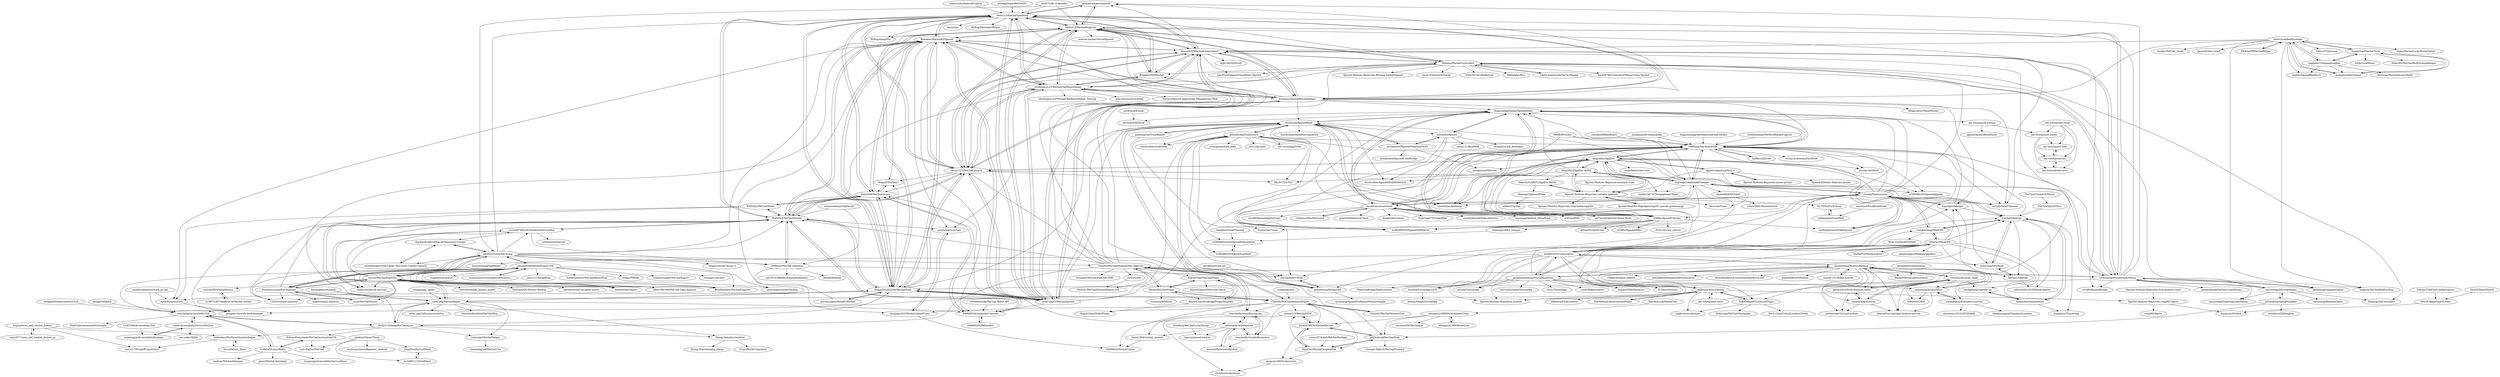 digraph G {
"android-hacker/exposed" -> "Gh0u1L5/WechatSpellbook" ["e"=1]
"android-hacker/exposed" -> "Gh0u1L5/WechatMagician" ["e"=1]
"gallonyin/weworkhook" -> "ToBeDefined/TLocationPlugin"
"gallonyin/weworkhook" -> "MartinKayJr/AutoCheckinPlugin"
"gallonyin/weworkhook" -> "mgfjx/weworkhelper"
"gallonyin/weworkhook" -> "Xposed-Modules-Repo/com.rong862.fqywx"
"gallonyin/weworkhook" -> "bigsinger/fakegps"
"gallonyin/weworkhook" -> "Xposed-Modules-Repo/fuck.location" ["e"=1]
"gallonyin/weworkhook" -> "sky-wei/xposed-rimet" ["e"=1]
"gallonyin/weworkhook" -> "Mikotwa/FuckLocation" ["e"=1]
"gallonyin/weworkhook" -> "gtsigner/wework-hook-example"
"Gh0u1L5/WechatSpellbook" -> "Gh0u1L5/WechatMagician"
"Gh0u1L5/WechatSpellbook" -> "Blankeer/WechatBotXposed"
"Gh0u1L5/WechatSpellbook" -> "firesunCN/WechatEnhancement"
"Gh0u1L5/WechatSpellbook" -> "duqian291902259/WechatHook"
"Gh0u1L5/WechatSpellbook" -> "dalu2048/WeChatGenius"
"Gh0u1L5/WechatSpellbook" -> "wuxiaosu/XposedWechatHelper"
"Gh0u1L5/WechatSpellbook" -> "Blankeer/MDWechat" ["e"=1]
"Gh0u1L5/WechatSpellbook" -> "coder-pig/CPWechatXposed"
"Gh0u1L5/WechatSpellbook" -> "skyun1314/WeChat-plug-in"
"Gh0u1L5/WechatSpellbook" -> "zhudongya123/WechatChatRoomHelper"
"Gh0u1L5/WechatSpellbook" -> "WrBug/dumpDex" ["e"=1]
"Gh0u1L5/WechatSpellbook" -> "android-hacker/exposed" ["e"=1]
"Gh0u1L5/WechatSpellbook" -> "tiann/epic" ["e"=1]
"Gh0u1L5/WechatSpellbook" -> "WANZIzZ/WeChatRecord"
"Gh0u1L5/WechatSpellbook" -> "WrBug/DeveloperHelper" ["e"=1]
"coder-pig/CPWechatXposed" -> "wuxiaosu/XposedWechatHelper"
"coder-pig/CPWechatXposed" -> "Blankeer/WechatBotXposed"
"coder-pig/CPWechatXposed" -> "duqian291902259/WechatHook"
"coder-pig/CPWechatXposed" -> "Gh0u1L5/WechatSpellbook"
"coder-pig/CPWechatXposed" -> "firesunCN/WechatEnhancement"
"coder-pig/CPWechatXposed" -> "Gh0u1L5/WechatMagician"
"coder-pig/CPWechatXposed" -> "WANZIzZ/WeChatRecord"
"coder-pig/CPWechatXposed" -> "dalu2048/WeChatGenius"
"coder-pig/CPWechatXposed" -> "shuihuadx/XposedHook"
"coder-pig/CPWechatXposed" -> "1998lixin/Hardwarecode"
"coder-pig/CPWechatXposed" -> "skyun1314/WeChat-plug-in"
"coder-pig/CPWechatXposed" -> "zhudongya123/WechatChatRoomHelper"
"coder-pig/CPWechatXposed" -> "KagurazakaHanabi/XposedHider"
"coder-pig/CPWechatXposed" -> "githubwing/DroidSword"
"coder-pig/CPWechatXposed" -> "546669204/wechatbot-xposed"
"huolizhuminh/NetWorkPacketCapture" -> "1998lixin/Hardwarecode" ["e"=1]
"LGH1996/AccessibilityTool" -> "weimingjue/AccessibilityExample" ["e"=1]
"aceimnorstuvwxz/openwebmonitor" -> "pengw0048/WechatExport-iOS" ["e"=1]
"senzhk/ADBKeyBoard" -> "1998lixin/Hardwarecode" ["e"=1]
"kingsollyu/AppEnv-Kotlin" -> "kingsollyu/AppEnv"
"kingsollyu/AppEnv-Kotlin" -> "Xposed-Modules-Repo/com.variable.apkhook"
"kingsollyu/AppEnv-Kotlin" -> "bigsinger/AndroidIdChanger"
"kingsollyu/AppEnv-Kotlin" -> "NekoGirlSAIKOU/AppEnv-Kotlin"
"kingsollyu/AppEnv-Kotlin" -> "tianfei15473/ChangephoneUPoint"
"kingsollyu/AppEnv-Kotlin" -> "fourbrother/XposedHookAllMethod" ["e"=1]
"kingsollyu/AppEnv-Kotlin" -> "1998lixin/Hardwarecode"
"kingsollyu/AppEnv-Kotlin" -> "KagurazakaHanabi/XposedHider"
"l123456789jy/WxDatabaseDecryptKey" -> "WANZIzZ/WeChatRecord"
"l123456789jy/WxDatabaseDecryptKey" -> "xalley/wechat-db-decrypt"
"l123456789jy/WxDatabaseDecryptKey" -> "czfshine/wechattool"
"l123456789jy/WxDatabaseDecryptKey" -> "1998lixin/WeChat-database"
"l123456789jy/WxDatabaseDecryptKey" -> "chg-hou/EnMicroMsg.db-Password-Cracker"
"M66B/XPrivacy" -> "devadvance/rootcloak" ["e"=1]
"M66B/XPrivacy" -> "1998lixin/Hardwarecode" ["e"=1]
"M66B/XPrivacy" -> "bigsinger/AndroidIdChanger" ["e"=1]
"googollee/eviltransform" -> "RockerHX/SimulateLocation" ["e"=1]
"devadvance/rootcloak" -> "KagurazakaHanabi/XposedHider"
"devadvance/rootcloak" -> "wDCat/ANRC" ["e"=1]
"devadvance/rootcloak" -> "1998lixin/Hardwarecode"
"devadvance/rootcloak" -> "w568w/XposedChecker"
"devadvance/rootcloak" -> "shuihuadx/XposedHook"
"devadvance/rootcloak" -> "rovo89/XposedAppSettings" ["e"=1]
"devadvance/rootcloak" -> "chiehmin/MinMinGuard" ["e"=1]
"devadvance/rootcloak" -> "pylerSM/NoDeviceCheck" ["e"=1]
"devadvance/rootcloak" -> "bigsinger/AndroidIdChanger"
"devadvance/rootcloak" -> "freakishfox/xAnSo" ["e"=1]
"devadvance/rootcloak" -> "SudoCode755/SudoHide"
"devadvance/rootcloak" -> "ele7enxxh/Android-Inline-Hook" ["e"=1]
"devadvance/rootcloak" -> "muellerberndt/frida-detection" ["e"=1]
"devadvance/rootcloak" -> "w296488320/XposedOkHttpCat" ["e"=1]
"devadvance/rootcloak" -> "zhuotong/Android_InlineHook" ["e"=1]
"sky-wei/xposed-rimet" -> "gallonyin/weworkhook" ["e"=1]
"sky-wei/xposed-rimet" -> "firesunCN/WechatEnhancement" ["e"=1]
"fooree/fooXposed" -> "bmax121/BudHook" ["e"=1]
"fooree/fooXposed" -> "w296488320/XposedOkHttpCat" ["e"=1]
"fooree/fooXposed" -> "KagurazakaHanabi/XposedHider"
"fooree/fooXposed" -> "fourbrother/XposedHookAllMethod" ["e"=1]
"fooree/fooXposed" -> "ylcangel/crack_dexhelper" ["e"=1]
"fooree/fooXposed" -> "monkeylord/XposedTemplateForAS"
"wuxiaosu/XposedWechatHelper" -> "firesunCN/WechatEnhancement"
"wuxiaosu/XposedWechatHelper" -> "coder-pig/CPWechatXposed"
"wuxiaosu/XposedWechatHelper" -> "Gh0u1L5/WechatMagician"
"wuxiaosu/XposedWechatHelper" -> "Gh0u1L5/WechatSpellbook"
"wuxiaosu/XposedWechatHelper" -> "skyun1314/WeChat-plug-in"
"wuxiaosu/XposedWechatHelper" -> "zhudongya123/WechatChatRoomHelper"
"wuxiaosu/XposedWechatHelper" -> "Blankeer/WechatBotXposed"
"wuxiaosu/XposedWechatHelper" -> "Blankeer/MDWechat" ["e"=1]
"wuxiaosu/XposedWechatHelper" -> "Mingyueyixi/MaskWechat" ["e"=1]
"wuxiaosu/XposedWechatHelper" -> "android-hacker/exposed" ["e"=1]
"wuxiaosu/XposedWechatHelper" -> "shuihuadx/XposedHook"
"wuxiaosu/XposedWechatHelper" -> "KagurazakaHanabi/XposedHider"
"wuxiaosu/XposedWechatHelper" -> "1998lixin/Hardwarecode"
"wuxiaosu/XposedWechatHelper" -> "asLody/SandVXposed" ["e"=1]
"wuxiaosu/XposedWechatHelper" -> "bigsinger/fakegps"
"firesunCN/WechatEnhancement" -> "wuxiaosu/XposedWechatHelper"
"firesunCN/WechatEnhancement" -> "Gh0u1L5/WechatMagician"
"firesunCN/WechatEnhancement" -> "Gh0u1L5/WechatSpellbook"
"firesunCN/WechatEnhancement" -> "skyun1314/WeChat-plug-in"
"firesunCN/WechatEnhancement" -> "Blankeer/WechatBotXposed"
"firesunCN/WechatEnhancement" -> "zhudongya123/WechatChatRoomHelper"
"firesunCN/WechatEnhancement" -> "coder-pig/CPWechatXposed"
"firesunCN/WechatEnhancement" -> "veryyoung/WechatLuckyMoney"
"firesunCN/WechatEnhancement" -> "Blankeer/MDWechat" ["e"=1]
"firesunCN/WechatEnhancement" -> "zpp0196/QQPurify" ["e"=1]
"firesunCN/WechatEnhancement" -> "fkzhang/WechatUnrecalled"
"firesunCN/WechatEnhancement" -> "duqian291902259/WechatHook"
"firesunCN/WechatEnhancement" -> "android-hacker/exposed" ["e"=1]
"firesunCN/WechatEnhancement" -> "zjns/PureNeteaseCloudMusic-Xposed" ["e"=1]
"firesunCN/WechatEnhancement" -> "asLody/SandVXposed" ["e"=1]
"DKJone/DKWechatHelper" -> "xbdcc/GrabRedEnvelope" ["e"=1]
"panhongwei/TraceReader" -> "zhouat/Inject-Hook" ["e"=1]
"panhongwei/TraceReader" -> "shuihuadx/XposedHook" ["e"=1]
"master131/iFakeLocation" -> "JonneyDong/JocationRelease" ["e"=1]
"Hilaver/MockGPS" -> "littleRich/VirtualLocation"
"Hilaver/MockGPS" -> "xiangtailiang/FakeGPS"
"Hilaver/MockGPS" -> "bxxfighting/together-go"
"Hilaver/MockGPS" -> "pengliangAndroid/VirtualLocation"
"Hilaver/MockGPS" -> "XieXiePro/MockLocation" ["e"=1]
"Hilaver/MockGPS" -> "liujiayu5566/MockGps" ["e"=1]
"Hilaver/MockGPS" -> "YiuChoi/FakeGps"
"Hilaver/MockGPS" -> "Aslanchen/SimulateGps"
"Hilaver/MockGPS" -> "Xposed-Modules-Repo/fuck.location" ["e"=1]
"Hilaver/MockGPS" -> "ZCShou/GoGoGo" ["e"=1]
"Hilaver/MockGPS" -> "mark-ypq/GPSHook"
"Hilaver/MockGPS" -> "bigsinger/fakegps"
"Hilaver/MockGPS" -> "jiangdongguo/KeepingAppAlive" ["e"=1]
"Gh0u1L5/WechatMagician" -> "Gh0u1L5/WechatSpellbook"
"Gh0u1L5/WechatMagician" -> "firesunCN/WechatEnhancement"
"Gh0u1L5/WechatMagician" -> "Blankeer/WechatBotXposed"
"Gh0u1L5/WechatMagician" -> "Blankeer/MDWechat" ["e"=1]
"Gh0u1L5/WechatMagician" -> "wuxiaosu/XposedWechatHelper"
"Gh0u1L5/WechatMagician" -> "fkzhang/WechatUnrecalled"
"Gh0u1L5/WechatMagician" -> "skyun1314/WeChat-plug-in"
"Gh0u1L5/WechatMagician" -> "veryyoung/WechatLuckyMoney"
"Gh0u1L5/WechatMagician" -> "android-hacker/exposed" ["e"=1]
"Gh0u1L5/WechatMagician" -> "WrBug/dumpDex" ["e"=1]
"Gh0u1L5/WechatMagician" -> "coder-pig/CPWechatXposed"
"Gh0u1L5/WechatMagician" -> "zhudongya123/WechatChatRoomHelper"
"Gh0u1L5/WechatMagician" -> "rovo89/XposedBridge" ["e"=1]
"Gh0u1L5/WechatMagician" -> "duqian291902259/WechatHook"
"Gh0u1L5/WechatMagician" -> "android-hacker/VirtualXposed" ["e"=1]
"pengliangAndroid/VirtualLocation" -> "littleRich/VirtualLocation"
"pengliangAndroid/VirtualLocation" -> "bzsome/VirtualApp-x326"
"pengliangAndroid/VirtualLocation" -> "Xposed-Modules-Repo/fuck.location" ["e"=1]
"pengliangAndroid/VirtualLocation" -> "JonneyDong/JocationRelease"
"pengliangAndroid/VirtualLocation" -> "Lerist/FakeLocation" ["e"=1]
"pengliangAndroid/VirtualLocation" -> "gallonyin/weworkhook"
"pengliangAndroid/VirtualLocation" -> "ZCShou/GoGoGo" ["e"=1]
"pengliangAndroid/VirtualLocation" -> "Hilaver/MockGPS"
"pengliangAndroid/VirtualLocation" -> "asLody/VirtualApp" ["e"=1]
"pengliangAndroid/VirtualLocation" -> "WaterlooBridge/FakeLocation"
"pengliangAndroid/VirtualLocation" -> "j2rong/FakeLocation"
"pengliangAndroid/VirtualLocation" -> "liujiayu5566/MockGps" ["e"=1]
"pengliangAndroid/VirtualLocation" -> "ServenScorpion/VirtualApp" ["e"=1]
"pengliangAndroid/VirtualLocation" -> "wyx176/mockgps" ["e"=1]
"pengliangAndroid/VirtualLocation" -> "quxiaozha/JocationPlus"
"JonneyDong/JocationRelease" -> "quxiaozha/JocationPlus"
"JonneyDong/JocationRelease" -> "vitechliu/zhuoyao_radar"
"JonneyDong/JocationRelease" -> "GDaily/location-cleaned" ["e"=1]
"JonneyDong/JocationRelease" -> "qqwhwmt5/Fuck-zhuoyao_radar"
"JonneyDong/JocationRelease" -> "JonGabilondoAngulo/idevicelocation" ["e"=1]
"JonneyDong/JocationRelease" -> "chanteP/ios-simulate-location-service"
"JonneyDong/JocationRelease" -> "pengliangAndroid/VirtualLocation"
"JonneyDong/JocationRelease" -> "hanfeihang/zhuoyao"
"JonneyDong/JocationRelease" -> "xiaopangzai/SimulatorLocation"
"JonneyDong/JocationRelease" -> "littleRich/VirtualLocation"
"JonneyDong/JocationRelease" -> "ToBeDefined/TLocationPlugin"
"JonneyDong/JocationRelease" -> "master131/iFakeLocation" ["e"=1]
"JonneyDong/JocationRelease" -> "RockerHX/SimulateLocation"
"JonneyDong/JocationRelease" -> "libimobiledevice-win32/imobiledevice-net" ["e"=1]
"JonneyDong/JocationRelease" -> "Jonah0x90/iOSRelease"
"skyun1314/WeChat-plug-in" -> "Blankeer/WechatBotXposed"
"skyun1314/WeChat-plug-in" -> "firesunCN/WechatEnhancement"
"skyun1314/WeChat-plug-in" -> "wuxiaosu/XposedWechatHelper"
"skyun1314/WeChat-plug-in" -> "Gh0u1L5/WechatMagician"
"skyun1314/WeChat-plug-in" -> "Gh0u1L5/WechatSpellbook"
"skyun1314/WeChat-plug-in" -> "duqian291902259/WechatHook"
"skyun1314/WeChat-plug-in" -> "zhudongya123/WechatChatRoomHelper"
"skyun1314/WeChat-plug-in" -> "dalu2048/WeChatGenius"
"skyun1314/WeChat-plug-in" -> "F8LEFT/FUPK3" ["e"=1]
"skyun1314/WeChat-plug-in" -> "WANZIzZ/WeChatRecord"
"skyun1314/WeChat-plug-in" -> "coder-pig/CPWechatXposed"
"skyun1314/WeChat-plug-in" -> "KingZD/WxDemo"
"skyun1314/WeChat-plug-in" -> "weechatfly/wtoolbatchmsgs"
"skyun1314/WeChat-plug-in" -> "veryyoung/WechatLuckyMoney"
"skyun1314/WeChat-plug-in" -> "kingsollyu/AppEnv"
"vitechliu/zhuoyao_radar" -> "qqwhwmt5/Fuck-zhuoyao_radar"
"vitechliu/zhuoyao_radar" -> "hanfeihang/zhuoyao"
"vitechliu/zhuoyao_radar" -> "chanteP/ios-simulate-location-service"
"vitechliu/zhuoyao_radar" -> "JonneyDong/JocationRelease"
"vitechliu/zhuoyao_radar" -> "hohhoo/VLMax"
"vitechliu/zhuoyao_radar" -> "andisturber/VirtualLocation"
"vitechliu/zhuoyao_radar" -> "bxxfighting/together-go"
"vitechliu/zhuoyao_radar" -> "quxiaozha/JocationPlus"
"taichi-framework/TaiChi-Magisk" -> "fkzhang/WechatUnrecalled" ["e"=1]
"sufadi/AccessibilityServiceMonitor" -> "weimingjue/AccessibilityExample"
"sufadi/AccessibilityServiceMonitor" -> "xuyisheng/AccessibilityUtil"
"sufadi/AccessibilityServiceMonitor" -> "ven-coder/Abllib" ["e"=1]
"546669204/wechatbot-xposed" -> "546669204/RebateBot" ["e"=1]
"546669204/wechatbot-xposed" -> "dalu2048/WeChatGenius"
"546669204/wechatbot-xposed" -> "duqian291902259/WechatHook"
"dalu2048/WeChatGenius" -> "Blankeer/WechatBotXposed"
"dalu2048/WeChatGenius" -> "duqian291902259/WechatHook"
"dalu2048/WeChatGenius" -> "KingZD/WxDemo"
"dalu2048/WeChatGenius" -> "546669204/wechatbot-xposed"
"dalu2048/WeChatGenius" -> "Gh0u1L5/WechatSpellbook"
"dalu2048/WeChatGenius" -> "WANZIzZ/WeChatRecord"
"dalu2048/WeChatGenius" -> "WANZIzZ/WeChatRobot"
"Blankeer/MDWechat" -> "Gh0u1L5/WechatMagician" ["e"=1]
"Blankeer/MDWechat" -> "Gh0u1L5/WechatSpellbook" ["e"=1]
"Blankeer/MDWechat" -> "zhudongya123/WechatChatRoomHelper" ["e"=1]
"Blankeer/MDWechat" -> "firesunCN/WechatEnhancement" ["e"=1]
"xingag/app_spider" -> "coder-pig/WechatHelper" ["e"=1]
"bzsome/VirtualApp-x326" -> "dodola/DeepInVirtualApp" ["e"=1]
"546669204/RebateBot" -> "546669204/wechatbot-xposed" ["e"=1]
"tsycnh/WeChatExporter" -> "BlueMatthew/WechatExporter" ["e"=1]
"tsycnh/WeChatExporter" -> "pengw0048/WechatExport-iOS"
"tsycnh/WeChatExporter" -> "humiaozuzu/wechat-explorer"
"tsycnh/WeChatExporter" -> "ppwwyyxx/wechat-dump"
"tsycnh/WeChatExporter" -> "greycodee/wechat-backup" ["e"=1]
"tsycnh/WeChatExporter" -> "allen1881996/WeChat-Data-Analysis" ["e"=1]
"tsycnh/WeChatExporter" -> "WANZIzZ/WeChatRecord"
"tsycnh/WeChatExporter" -> "12425/wechat-exporter"
"tsycnh/WeChatExporter" -> "luin/wechat-export"
"tsycnh/WeChatExporter" -> "contr4l/MicromsgHistory"
"tsycnh/WeChatExporter" -> "Yiyiyimu/QQ-History-Backup" ["e"=1]
"tsycnh/WeChatExporter" -> "l123456789jy/WxDatabaseDecryptKey"
"tsycnh/WeChatExporter" -> "xalley/wechat-db-decrypt"
"tsycnh/WeChatExporter" -> "nalzok/wechat-decipher-macos" ["e"=1]
"tsycnh/WeChatExporter" -> "forest0/wechat_history_export"
"xxxyanchenxxx/QqDecrpt" -> "WANZIzZ/WeChatRecord" ["e"=1]
"xxxyanchenxxx/QqDecrpt" -> "1998lixin/WeChat-database" ["e"=1]
"shuihuadx/XposedHook" -> "KagurazakaHanabi/XposedHider"
"shuihuadx/XposedHook" -> "githubwing/HotXposed"
"shuihuadx/XposedHook" -> "fourbrother/XposedHookAllMethod" ["e"=1]
"shuihuadx/XposedHook" -> "w296488320/XposedOkHttpCat" ["e"=1]
"shuihuadx/XposedHook" -> "w568w/XposedChecker"
"shuihuadx/XposedHook" -> "fooree/fooXposed"
"shuihuadx/XposedHook" -> "monkeylord/XposedTemplateForAS"
"shuihuadx/XposedHook" -> "githubwing/DroidSword"
"shuihuadx/XposedHook" -> "panhongwei/TraceReader" ["e"=1]
"shuihuadx/XposedHook" -> "smartdone/dexdump" ["e"=1]
"shuihuadx/XposedHook" -> "hluwa/ZenTracer" ["e"=1]
"shuihuadx/XposedHook" -> "fourbrother/HookPmsSignature" ["e"=1]
"shuihuadx/XposedHook" -> "fourbrother/icodetools" ["e"=1]
"chiehmin/MinMinGuard" -> "devadvance/rootcloak" ["e"=1]
"YummyLau/WechatTools" -> "xbdcc/GrabRedEnvelope"
"YummyLau/WechatTools" -> "gemgao/redenvelopes"
"YummyLau/WechatTools" -> "Miles365/WeChatRedEnvelopeHelper"
"YummyLau/WechatTools" -> "qqqkoko123/qianghongbao"
"YummyLau/WechatTools" -> "tyhjh/LuckMoney"
"lizhangqu/dlfcn_compat" -> "w296488320/ArtXposedNativeHook" ["e"=1]
"Zheng-Shaozhuo/wxAuto" -> "Zheng-Shaozhuo/php_frame" ["e"=1]
"Zheng-Shaozhuo/wxAuto" -> "CryptoWorldChain/mfw" ["e"=1]
"rarnu/wxdb" -> "Mr0x01/WeChatMomentExport-iOS"
"huijizyf/auto_add_wechat_friends" -> "carrys17/WxAddFriendDemo"
"huijizyf/auto_add_wechat_friends" -> "valord577/auto_add_wechat_friends_py"
"huijizyf/auto_add_wechat_friends" -> "behindeye/WxPhoneNumberHelper"
"xalley/wechat-db-decrypt" -> "l123456789jy/WxDatabaseDecryptKey"
"WANZIzZ/WeChatRecord" -> "WANZIzZ/WeChatRobot"
"WANZIzZ/WeChatRecord" -> "l123456789jy/WxDatabaseDecryptKey"
"WANZIzZ/WeChatRecord" -> "1998lixin/WeChat-database"
"WANZIzZ/WeChatRecord" -> "dalu2048/WeChatGenius"
"WANZIzZ/WeChatRecord" -> "Blankeer/WechatBotXposed"
"WANZIzZ/WeChatRecord" -> "duqian291902259/WechatHook"
"WANZIzZ/WeChatRecord" -> "Gh0u1L5/WechatSpellbook"
"WANZIzZ/WeChatRecord" -> "coder-pig/CPWechatXposed"
"WANZIzZ/WeChatRecord" -> "12425/wechat-exporter"
"WANZIzZ/WeChatRecord" -> "skyun1314/WeChat-plug-in"
"WANZIzZ/WeChatRecord" -> "syxxjujing/Assistant"
"WANZIzZ/WeChatRecord" -> "zhudongya123/WechatChatRoomHelper"
"WANZIzZ/WeChatRecord" -> "coder-pig/WechatHelper"
"Blankeer/WechatBotXposed" -> "Gh0u1L5/WechatSpellbook"
"Blankeer/WechatBotXposed" -> "dalu2048/WeChatGenius"
"Blankeer/WechatBotXposed" -> "skyun1314/WeChat-plug-in"
"Blankeer/WechatBotXposed" -> "duqian291902259/WechatHook"
"Blankeer/WechatBotXposed" -> "Gh0u1L5/WechatMagician"
"Blankeer/WechatBotXposed" -> "coder-pig/CPWechatXposed"
"Blankeer/WechatBotXposed" -> "WANZIzZ/WeChatRecord"
"Blankeer/WechatBotXposed" -> "wuxiaosu/XposedWechatHelper"
"Blankeer/WechatBotXposed" -> "firesunCN/WechatEnhancement"
"Blankeer/WechatBotXposed" -> "546669204/wechatbot-xposed"
"Blankeer/WechatBotXposed" -> "ApterKing/wework"
"Blankeer/WechatBotXposed" -> "zhudongya123/WechatChatRoomHelper"
"Blankeer/WechatBotXposed" -> "KingZD/WxDemo"
"Blankeer/WechatBotXposed" -> "weechatfly/wtoolbatchmsgs"
"Blankeer/WechatBotXposed" -> "syxxjujing/Assistant"
"Nicky213Zhang/WeChatAssist" -> "coder-pig/WechatHelper"
"Nicky213Zhang/WeChatAssist" -> "behindeye/WxPhoneNumberHelper"
"Nicky213Zhang/WeChatAssist" -> "Zheng-Shaozhuo/wxAuto"
"Nicky213Zhang/WeChatAssist" -> "loulousky/WechatHelper"
"Nicky213Zhang/WeChatAssist" -> "xuyisheng/AccessibilityUtil"
"Nicky213Zhang/WeChatAssist" -> "duqian291902259/WechatHook"
"Nicky213Zhang/WeChatAssist" -> "EdwardSituwende/WeChatAutomationUtil"
"githubwing/DroidSword" -> "githubwing/HotXposed"
"githubwing/DroidSword" -> "shuihuadx/XposedHook"
"githubwing/DroidSword" -> "4ch12dy/xadb" ["e"=1]
"githubwing/DroidSword" -> "F8LEFT/FUPK3" ["e"=1]
"githubwing/DroidSword" -> "fourbrother/icodetools" ["e"=1]
"githubwing/DroidSword" -> "smartdone/dexdump" ["e"=1]
"githubwing/DroidSword" -> "zjw-swun/AppOrder"
"githubwing/DroidSword" -> "w296488320/ArtXposedNativeHook"
"githubwing/DroidSword" -> "w296488320/XposedLuaHook"
"githubwing/DroidSword" -> "1998lixin/Hardwarecode"
"githubwing/DroidSword" -> "ylcangel/android_poke" ["e"=1]
"w568w/XposedChecker" -> "KagurazakaHanabi/XposedHider"
"w568w/XposedChecker" -> "w568w/XposedHider"
"w568w/XposedChecker" -> "sanfengAndroid/FakeXposed" ["e"=1]
"w568w/XposedChecker" -> "lizhangqu/dlfcn_compat" ["e"=1]
"w568w/XposedChecker" -> "w296488320/XposedOkHttpCat" ["e"=1]
"w568w/XposedChecker" -> "shuihuadx/XposedHook"
"w568w/XposedChecker" -> "Pr0214/trace_natives" ["e"=1]
"w568w/XposedChecker" -> "1998lixin/Hardwarecode"
"w568w/XposedChecker" -> "hluwa/ZenTracer" ["e"=1]
"w568w/XposedChecker" -> "qtfreet00/AntiFrida" ["e"=1]
"w568w/XposedChecker" -> "devadvance/rootcloak"
"contr4l/MicromsgHistory" -> "h1997l1997/Analysis-of-Wechat-history-"
"Harlaus/FakeGps" -> "mark-ypq/GPSHook"
"Harlaus/FakeGps" -> "adustdu2015/GPSHook-master"
"lianglixin/SandVXposed" -> "w296488320/ArtXposedNativeHook" ["e"=1]
"EdwardSituwende/WeChatAutomationUtil" -> "Lazy-Pig/testWeChat"
"EdwardSituwende/WeChatAutomationUtil" -> "itsMelo/WcAutoReply"
"wechatbotsdk/WeChat.Robot.API" -> "546669204/wechatbot-xposed" ["e"=1]
"duqian291902259/WechatHook" -> "dalu2048/WeChatGenius"
"duqian291902259/WechatHook" -> "Blankeer/WechatBotXposed"
"duqian291902259/WechatHook" -> "Gh0u1L5/WechatSpellbook"
"duqian291902259/WechatHook" -> "546669204/wechatbot-xposed"
"duqian291902259/WechatHook" -> "coder-pig/CPWechatXposed"
"duqian291902259/WechatHook" -> "skyun1314/WeChat-plug-in"
"duqian291902259/WechatHook" -> "weechatfly/wtoolxposed"
"duqian291902259/WechatHook" -> "WANZIzZ/WeChatRecord"
"duqian291902259/WechatHook" -> "KingZD/WxDemo"
"duqian291902259/WechatHook" -> "Gh0u1L5/WechatMagician"
"duqian291902259/WechatHook" -> "coder-pig/WechatHelper"
"duqian291902259/WechatHook" -> "shuihuadx/XposedHook"
"duqian291902259/WechatHook" -> "firesunCN/WechatEnhancement"
"duqian291902259/WechatHook" -> "guyueyingmu/HookPcWechat" ["e"=1]
"duqian291902259/WechatHook" -> "ApterKing/wework"
"nevermoe/EHook" -> "nevermoe/XEHook"
"coder-pig/WechatHelper" -> "Nicky213Zhang/WeChatAssist"
"coder-pig/WechatHelper" -> "loulousky/WechatHelper"
"coder-pig/WechatHelper" -> "duqian291902259/WechatHook"
"coder-pig/WechatHelper" -> "Clearlee/AutoSendWeChatMsg"
"coder-pig/WechatHelper" -> "Blankeer/WechatBotXposed"
"coder-pig/WechatHelper" -> "coder-pig/CpFastAccessibility" ["e"=1]
"coder-pig/WechatHelper" -> "WANZIzZ/WeChatRecord"
"coder-pig/WechatHelper" -> "546669204/wechatbot-xposed"
"coder-pig/WechatHelper" -> "Zheng-Shaozhuo/wxAuto"
"coder-pig/WechatHelper" -> "xuyisheng/AccessibilityUtil"
"guyueyingmu/HookPcWechat" -> "duqian291902259/WechatHook" ["e"=1]
"guyueyingmu/HookPcWechat" -> "Blankeer/WechatBotXposed" ["e"=1]
"loulousky/WechatHelper" -> "chenliangj2ee/WeChatUtis"
"KagurazakaHanabi/XposedHider" -> "w568w/XposedChecker"
"KagurazakaHanabi/XposedHider" -> "shuihuadx/XposedHook"
"KagurazakaHanabi/XposedHider" -> "1998lixin/Hardwarecode"
"KagurazakaHanabi/XposedHider" -> "devadvance/rootcloak"
"KagurazakaHanabi/XposedHider" -> "nevermoe/XEHook"
"KagurazakaHanabi/XposedHider" -> "fooree/fooXposed"
"KagurazakaHanabi/XposedHider" -> "w296488320/XposedOkHttpCat" ["e"=1]
"KagurazakaHanabi/XposedHider" -> "sanfengAndroid/FakeXposed" ["e"=1]
"KagurazakaHanabi/XposedHider" -> "sky-wei/xposed-aweme"
"sky-wei/xposed-aweme" -> "ppjuns/XposedByteDance"
"sky-wei/xposed-aweme" -> "sky-wei/xposed-weishi"
"sky-wei/xposed-load" -> "sky-wei/xposed-ktx"
"valord577/auto_add_wechat_friends_py" -> "huijizyf/auto_add_wechat_friends"
"w296488320/ArtXposedNativeHook" -> "w296488320/XposedLuaHook"
"quxiaozha/JocationPlus" -> "JonneyDong/JocationRelease"
"quxiaozha/JocationPlus" -> "hohhoo/VLMax"
"quxiaozha/JocationPlus" -> "xiaopangzai/SimulatorLocation"
"quxiaozha/JocationPlus" -> "chanteP/ios-simulate-location-service"
"behindeye/WxPhoneNumberHelper" -> "carrys17/WxAddFriendDemo"
"behindeye/WxPhoneNumberHelper" -> "Dovar66/mm_demo"
"syxxjujing/Assistant" -> "houjingyi233/WechatUploadVideo"
"hanfeihang/zhuoyao" -> "qqwhwmt5/Fuck-zhuoyao_radar"
"hanfeihang/zhuoyao" -> "chanteP/ios-simulate-location-service"
"hanfeihang/zhuoyao" -> "vitechliu/zhuoyao_radar"
"hanfeihang/zhuoyao" -> "andisturber/VirtualLocation"
"w296488320/XposedLuaHook" -> "w296488320/ArtXposedNativeHook"
"qqwhwmt5/Fuck-zhuoyao_radar" -> "hanfeihang/zhuoyao"
"qqwhwmt5/Fuck-zhuoyao_radar" -> "vitechliu/zhuoyao_radar"
"qqwhwmt5/Fuck-zhuoyao_radar" -> "andisturber/VirtualLocation"
"sky-wei/xposed-weishi" -> "sky-wei/xposed-ktx"
"sky-wei/xposed-weishi" -> "sky-wei/xposed-load"
"sky-wei/xposed-weishi" -> "sky-wei/android-news"
"h1997l1997/Analysis-of-Wechat-history-" -> "contr4l/MicromsgHistory"
"KingZD/WxDemo" -> "dalu2048/WeChatGenius"
"sky-wei/xposed-ktx" -> "sky-wei/xposed-load"
"sky-wei/xposed-ktx" -> "sky-wei/android-news"
"sky-wei/android-news" -> "sky-wei/xposed-ktx"
"sky-wei/xposed-rmad" -> "sky-wei/xposed-ktx"
"sky-wei/xposed-rmad" -> "sky-wei/android-news"
"sky-wei/xposed-rmad" -> "sky-wei/xposed-load"
"sky-wei/xposed-rmad" -> "sky-wei/xposed-weishi"
"halfkiss/ZjDroid" -> "1998lixin/Hardwarecode" ["e"=1]
"ppwwyyxx/wechat-dump" -> "chg-hou/EnMicroMsg.db-Password-Cracker"
"ppwwyyxx/wechat-dump" -> "pengw0048/WechatExport-iOS"
"ppwwyyxx/wechat-dump" -> "humiaozuzu/wechat-explorer"
"ppwwyyxx/wechat-dump" -> "tsycnh/WeChatExporter"
"ppwwyyxx/wechat-dump" -> "whiteblackitty/SQLCipher-Password-Cracker-OpenCL"
"ppwwyyxx/wechat-dump" -> "l123456789jy/WxDatabaseDecryptKey"
"ppwwyyxx/wechat-dump" -> "0xlane/wechat-dump-rs" ["e"=1]
"ppwwyyxx/wechat-dump" -> "xalley/wechat-db-decrypt"
"ppwwyyxx/wechat-dump" -> "BlueMatthew/WechatExporter" ["e"=1]
"ppwwyyxx/wechat-dump" -> "WANZIzZ/WeChatRecord"
"ppwwyyxx/wechat-dump" -> "1998lixin/WeChat-database"
"ppwwyyxx/wechat-dump" -> "greycodee/wechat-backup" ["e"=1]
"ppwwyyxx/wechat-dump" -> "Gh0u1L5/WechatSpellbook"
"ppwwyyxx/wechat-dump" -> "Gh0u1L5/WechatMagician"
"ppwwyyxx/wechat-dump" -> "Chion82/WeChatMomentStat-Android"
"xiaopangzai/SimulatorLocation" -> "zhangmengsai/SimulatorLocation"
"xiaopangzai/SimulatorLocation" -> "shuizhuyu1015/GPSModify"
"xiaopangzai/SimulatorLocation" -> "quxiaozha/JocationPlus"
"smallevilbeast/wxwork_pc_api" -> "gtsigner/wework-hook-example" ["e"=1]
"smallevilbeast/wxwork_pc_api" -> "ApterKing/wework" ["e"=1]
"gemgao/redenvelopes" -> "xbdcc/GrabRedEnvelope"
"gemgao/redenvelopes" -> "YummyLau/WechatTools"
"xiangzhai/qwx" -> "Chion82/WeChatMomentExport" ["e"=1]
"ApterKing/wework" -> "gtsigner/wework-hook-example"
"ToBeDefined/TLocationPlugin" -> "gallonyin/weworkhook"
"ToBeDefined/TLocationPlugin" -> "mgfjx/weworkhelper"
"ToBeDefined/TLocationPlugin" -> "hlskysong/WeChatCheckingIn"
"ToBeDefined/TLocationPlugin" -> "Devil-Chen/VirtualLocationTweak"
"whiteblackitty/SQLCipher-Password-Cracker-OpenCL" -> "chg-hou/EnMicroMsg.db-Password-Cracker"
"bxxfighting/together-go" -> "Aslanchen/SimulateGps"
"WANZIzZ/WeChatRobot" -> "WANZIzZ/WeChatRecord"
"WANZIzZ/WeChatRobot" -> "dalu2048/WeChatGenius"
"WANZIzZ/WeChatRobot" -> "gtsigner/wework-hook-example"
"WANZIzZ/WeChatRobot" -> "ApterKing/wework"
"weimingjue/AccessibilityExample" -> "sufadi/AccessibilityServiceMonitor"
"lendylongli/qianghongbao" -> "veryyoung/WechatLuckyMoney" ["e"=1]
"BlueMatthew/WechatExporter" -> "tsycnh/WeChatExporter" ["e"=1]
"shenm233/WechatMOD" -> "xfunforx/luckymoney"
"shenm233/WechatMOD" -> "bin456789/NoWechatRevoke"
"Xposed-Modules-Repo/com.variable.apkhook" -> "NekoGirlSAIKOU/AppEnv-Kotlin"
"Xposed-Modules-Repo/com.variable.apkhook" -> "kingsollyu/AppEnv-Kotlin"
"Xposed-Modules-Repo/com.variable.apkhook" -> "kingsollyu/AppEnv"
"Xposed-Modules-Repo/com.variable.apkhook" -> "Xposed-Modules-Repo/com.tsng.hidemyapplist" ["e"=1]
"Xposed-Modules-Repo/com.variable.apkhook" -> "Xposed-Modules-Repo/pansong291.xposed.quickenergy" ["e"=1]
"Xposed-Modules-Repo/com.variable.apkhook" -> "Houvven/Guise" ["e"=1]
"Xposed-Modules-Repo/com.variable.apkhook" -> "Dr-TSNG/Fuck-Dmzj"
"rovo89/android_art" -> "zhouat/Inject-Hook" ["e"=1]
"qqqkoko123/qianghongbao" -> "xbdcc/GrabRedEnvelope"
"qqqkoko123/qianghongbao" -> "YummyLau/WechatTools"
"qqqkoko123/qianghongbao" -> "dzghxs/XposedRedDevil"
"qqqkoko123/qianghongbao" -> "gemgao/redenvelopes"
"qqqkoko123/qianghongbao" -> "Amoryan/WeworkAccessibility"
"Xposed-Modules-Repo/pansong291.xposed.quickenergy" -> "Xposed-Modules-Repo/com.variable.apkhook" ["e"=1]
"cxun/WeChatHistory" -> "humiaozuzu/wechat-explorer"
"Dr-TSNG/Fuck-Dmzj" -> "cokkeijigen/FuckDMZJ"
"Thiasap/ClipboardFilter" -> "nlifew/ClipMgr"
"JAYAndroid/WeChatHook" -> "bin456789/NoWechatRevoke"
"JAYAndroid/WeChatHook" -> "Chengel-HaltuD/WeChatForward"
"JAYAndroid/WeChatHook" -> "NigelYao/WechatOriginalFile"
"luin/wechat-export" -> "tsycnh/WeChatExporter"
"Aslanchen/SimulateGps" -> "bxxfighting/together-go"
"Aslanchen/SimulateGps" -> "bingghost/Traversing"
"Aslanchen/SimulateGps" -> "YiuChoi/FakeGps"
"google/talkback" -> "xuyisheng/AccessibilityUtil" ["e"=1]
"cokkeijigen/FuckDMZJ" -> "Dr-TSNG/Fuck-Dmzj"
"zerorooot/FuckBilibiliVote" -> "cokkeijigen/FuckDMZJ"
"humiaozuzu/wechat-explorer" -> "cxun/WeChatHistory"
"humiaozuzu/wechat-explorer" -> "ppwwyyxx/wechat-dump"
"humiaozuzu/wechat-explorer" -> "tsycnh/WeChatExporter"
"humiaozuzu/wechat-explorer" -> "pengw0048/WechatExport-iOS"
"humiaozuzu/wechat-explorer" -> "12425/wechat-exporter"
"humiaozuzu/wechat-explorer" -> "xiaket/weixin-exporter"
"humiaozuzu/wechat-explorer" -> "WANZIzZ/WeChatRecord"
"humiaozuzu/wechat-explorer" -> "Chion82/WeChatMomentExport"
"Chion82/WeChatMomentExport" -> "Chion82/WeChatMomentStat-Android"
"Chion82/WeChatMomentExport" -> "Chion82/WeChatMomentStat"
"Chion82/WeChatMomentExport" -> "bin456789/NoWechatRevoke"
"Chion82/WeChatMomentExport" -> "JAYAndroid/WeChatHook"
"Chion82/WeChatMomentExport" -> "houjingyi233/WechatUploadVideo"
"Chion82/WeChatMomentExport" -> "shenm233/WechatMOD"
"Chion82/WeChatMomentExport" -> "Natoto/WeChatPlugin"
"Chion82/WeChatMomentExport" -> "weechatfly/wtoolbatchmsgs"
"Chion82/WeChatMomentExport" -> "NigelYao/WechatOriginalFile"
"Chion82/WeChatMomentExport" -> "weechatfly/wtoolsdkroomlive"
"Chion82/WeChatMomentExport" -> "35099644/WechatCipher"
"XiaoMi/LuckyMoneyTool" -> "zhengmin1989/WechatSportCheat" ["e"=1]
"sunxu3074/AutoRobRedPackage" -> "NigelYao/WechatOriginalFile" ["e"=1]
"zhengmin1989/WechatSportCheat" -> "sorcererXW/WeCheater"
"zhengmin1989/WechatSportCheat" -> "JAYAndroid/WeChatHook"
"zhengmin1989/WechatSportCheat" -> "bin456789/NoWechatRevoke"
"zhengmin1989/WechatSportCheat" -> "zhengmin1989/MyArticles" ["e"=1]
"Xposed-Modules-Repo/com.example.vcam" -> "Xposed-Modules-Repo/com.variable.apkhook" ["e"=1]
"Chion82/WeChatMomentStat" -> "Chion82/WeChatMomentExport"
"bin456789/NoWechatRevoke" -> "JAYAndroid/WeChatHook"
"bin456789/NoWechatRevoke" -> "NigelYao/WechatOriginalFile"
"bin456789/NoWechatRevoke" -> "shenm233/WechatMOD"
"bin456789/NoWechatRevoke" -> "qingyan1990/luckymoney"
"NekoGirlSAIKOU/AppEnv-Kotlin" -> "Xposed-Modules-Repo/com.variable.apkhook"
"NekoGirlSAIKOU/AppEnv-Kotlin" -> "Thiasap/ClipboardFilter"
"qingyan1990/luckymoney" -> "xfunforx/luckymoney"
"kn007/silk-v3-decoder" -> "ppwwyyxx/wechat-dump" ["e"=1]
"kn007/silk-v3-decoder" -> "Gh0u1L5/WechatSpellbook" ["e"=1]
"kn007/silk-v3-decoder" -> "Gh0u1L5/WechatMagician" ["e"=1]
"Xposed-Modules-Repo/com.rong862.fqywx" -> "rong862/fqywx"
"Xposed-Modules-Repo/com.rong862.fqywx" -> "hujiayucc/NoTask"
"Xposed-Modules-Repo/com.nnnen.plusne" -> "appenv/appenv.github.io" ["e"=1]
"Chion82/WeChatMomentStat-Android" -> "Chion82/WeChatMomentExport"
"Chion82/WeChatMomentStat-Android" -> "Natoto/WeChatPlugin"
"Chion82/WeChatMomentStat-Android" -> "rarnu/wxdb"
"Chion82/WeChatMomentStat-Android" -> "Gh0u1L5/WechatSpellbook"
"Chion82/WeChatMomentStat-Android" -> "Gh0u1L5/WechatMagician"
"Chion82/WeChatMomentStat-Android" -> "Mr0x01/WeChatMomentExport-iOS"
"Chion82/WeChatMomentStat-Android" -> "Chion82/WeChatMomentStat"
"Chion82/WeChatMomentStat-Android" -> "WANZIzZ/WeChatRecord"
"Chion82/WeChatMomentStat-Android" -> "firesunCN/WechatEnhancement"
"Chion82/WeChatMomentStat-Android" -> "veryyoung/WechatLuckyMoney"
"Chion82/WeChatMomentStat-Android" -> "AlayshChen/WeChatPlugin"
"Chion82/WeChatMomentStat-Android" -> "fkzhang/WechatUnrecalled"
"Chion82/WeChatMomentStat-Android" -> "AvengersWeChat/PadChat-SDK" ["e"=1]
"Chion82/WeChatMomentStat-Android" -> "Nicky213Zhang/WeChatAssist"
"Chion82/WeChatMomentStat-Android" -> "zhudongya123/WechatChatRoomHelper"
"fkzhang/WechatUnrecalled" -> "Gh0u1L5/WechatMagician"
"fkzhang/WechatUnrecalled" -> "veryyoung/WechatLuckyMoney"
"fkzhang/WechatUnrecalled" -> "bin456789/Unblock163MusicClient-Xposed" ["e"=1]
"fkzhang/WechatUnrecalled" -> "Xposed-Modules-Repo/com.fkzhang.wechatxposed" ["e"=1]
"fkzhang/WechatUnrecalled" -> "taichi-framework/TaiChi" ["e"=1]
"fkzhang/WechatUnrecalled" -> "zjns/PureNeteaseCloudMusic-Xposed" ["e"=1]
"fkzhang/WechatUnrecalled" -> "firesunCN/WechatEnhancement"
"fkzhang/WechatUnrecalled" -> "Blankeer/MDWechat" ["e"=1]
"fkzhang/WechatUnrecalled" -> "Gh0u1L5/WechatSpellbook"
"fkzhang/WechatUnrecalled" -> "ElderDrivers/EdXposed" ["e"=1]
"fkzhang/WechatUnrecalled" -> "fkzhang/QQUnrecalled"
"fkzhang/WechatUnrecalled" -> "skyun1314/WeChat-plug-in"
"fkzhang/WechatUnrecalled" -> "RikkaApps/Riru" ["e"=1]
"fkzhang/WechatUnrecalled" -> "taichi-framework/TaiChi-Magisk" ["e"=1]
"fkzhang/WechatUnrecalled" -> "zhudongya123/WechatChatRoomHelper"
"YiuChoi/SportEditor" -> "YiuChoi/FakeGps"
"appenv/appenv.github.io" -> "Xposed-Modules-Repo/com.nnnen.plusne" ["e"=1]
"appenv/appenv.github.io" -> "kingsollyu/AppEnv"
"appenv/appenv.github.io" -> "Houvven/Guise" ["e"=1]
"appenv/appenv.github.io" -> "Xposed-Modules-Repo/com.variable.apkhook"
"appenv/appenv.github.io" -> "Xposed-Modules-Repo/me.plusne" ["e"=1]
"j2rong/FakeLocation" -> "bigsinger/fakegps"
"j2rong/FakeLocation" -> "YiuChoi/FakeGps"
"j2rong/FakeLocation" -> "1998lixin/Hardwarecode"
"j2rong/FakeLocation" -> "KagurazakaHanabi/XposedHider"
"j2rong/FakeLocation" -> "xiangtailiang/FakeGPS"
"j2rong/FakeLocation" -> "bigsinger/AndroidIdChanger"
"j2rong/FakeLocation" -> "asLody/SandVXposed" ["e"=1]
"j2rong/FakeLocation" -> "WaterlooBridge/FakeLocation"
"j2rong/FakeLocation" -> "mark-ypq/GPSHook"
"j2rong/FakeLocation" -> "devadvance/rootcloak"
"j2rong/FakeLocation" -> "kingsollyu/AppEnv"
"j2rong/FakeLocation" -> "fkzhang/WechatUnrecalled"
"j2rong/FakeLocation" -> "w568w/XposedChecker"
"j2rong/FakeLocation" -> "Harlaus/FakeGps"
"j2rong/FakeLocation" -> "smartdone/dexdump" ["e"=1]
"JAYAndroid/QiangHongBao" -> "JAYAndroid/WeChatHook"
"JAYAndroid/QiangHongBao" -> "veryyoung/QQLuckyMoney"
"JAYAndroid/QiangHongBao" -> "tiandawu/QQHongbao"
"YiuChoi/Unlock163Music" -> "YiuChoi/SportEditor" ["e"=1]
"NihilityT/MiPushConfigurations" -> "ShortX-Repo/ShortX-Files" ["e"=1]
"zhouat/Inject-Hook" -> "githubwing/HotXposed"
"Xposed-Modules-Repo/com.fuck.android.rimet" -> "Xposed-Modules-Repo/com.rong862.fqywx" ["e"=1]
"NigelYao/WechatOriginalFile" -> "bin456789/NoWechatRevoke"
"NigelYao/WechatOriginalFile" -> "JAYAndroid/WeChatHook"
"NigelYao/WechatOriginalFile" -> "shenm233/WechatMOD"
"NigelYao/WechatOriginalFile" -> "qingyan1990/luckymoney"
"YiuChoi/FakeGps" -> "mark-ypq/GPSHook"
"YiuChoi/FakeGps" -> "Aslanchen/SimulateGps"
"YiuChoi/FakeGps" -> "Harlaus/FakeGps"
"YiuChoi/FakeGps" -> "bingghost/Traversing"
"YiuChoi/FakeGps" -> "xiangtailiang/FakeGPS"
"YiuChoi/FakeGps" -> "adustdu2015/GPSHook-master"
"YiuChoi/FakeGps" -> "j2rong/FakeLocation"
"YiuChoi/FakeGps" -> "1998lixin/Hardwarecode"
"pengw0048/WechatExport-iOS" -> "12425/wechat-exporter"
"pengw0048/WechatExport-iOS" -> "tsycnh/WeChatExporter"
"pengw0048/WechatExport-iOS" -> "ppwwyyxx/wechat-dump"
"pengw0048/WechatExport-iOS" -> "humiaozuzu/wechat-explorer"
"pengw0048/WechatExport-iOS" -> "cxun/WeChatHistory"
"pengw0048/WechatExport-iOS" -> "BlueMatthew/WechatExporter" ["e"=1]
"pengw0048/WechatExport-iOS" -> "jinyu121/SurgeRule" ["e"=1]
"pengw0048/WechatExport-iOS" -> "allen1881996/WeChat-Data-Analysis" ["e"=1]
"pengw0048/WechatExport-iOS" -> "aceimnorstuvwxz/openwebmonitor" ["e"=1]
"pengw0048/WechatExport-iOS" -> "luin/wechat-export"
"pengw0048/WechatExport-iOS" -> "liudaolunboluo/WxChatRecordTool" ["e"=1]
"pengw0048/WechatExport-iOS" -> "osfans/PRIME" ["e"=1]
"pengw0048/WechatExport-iOS" -> "toolazytoname/WeChatExport"
"pengw0048/WechatExport-iOS" -> "sciooga/v2ex-plus" ["e"=1]
"pengw0048/WechatExport-iOS" -> "csujedihy/proximac" ["e"=1]
"veryyoung/QQLuckyMoney" -> "veryyoung/WechatLuckyMoney"
"veryyoung/QQLuckyMoney" -> "veryyoung/DingDingLuckyMoney"
"veryyoung/QQLuckyMoney" -> "JAYAndroid/QiangHongBao"
"veryyoung/QQLuckyMoney" -> "fkzhang/QQUnrecalled"
"veryyoung/QQLuckyMoney" -> "fkzhang/WechatUnrecalled"
"veryyoung/QQLuckyMoney" -> "veryyoung/RandomGame"
"xiangtailiang/FakeGPS" -> "YiuChoi/FakeGps"
"xiangtailiang/FakeGPS" -> "j2rong/FakeLocation"
"xiangtailiang/FakeGPS" -> "Ryan-ZA/MockGPSPath"
"xiangtailiang/FakeGPS" -> "Hilaver/MockGPS"
"zhengmin1989/MyArticles" -> "zhengmin1989/WechatSportCheat" ["e"=1]
"liaolei0826/HLFaker" -> "eSkry/IMEI-ResetAndroid"
"veryyoung/WechatLuckyMoney" -> "veryyoung/QQLuckyMoney"
"veryyoung/WechatLuckyMoney" -> "geeeeeeeeek/WeChatLuckyMoney" ["e"=1]
"veryyoung/WechatLuckyMoney" -> "fkzhang/WechatUnrecalled"
"veryyoung/WechatLuckyMoney" -> "Gh0u1L5/WechatMagician"
"veryyoung/WechatLuckyMoney" -> "lendylongli/qianghongbao" ["e"=1]
"veryyoung/WechatLuckyMoney" -> "firesunCN/WechatEnhancement"
"veryyoung/WechatLuckyMoney" -> "buginux/WeChatRedEnvelop" ["e"=1]
"veryyoung/WechatLuckyMoney" -> "skyun1314/WeChat-plug-in"
"veryyoung/WechatLuckyMoney" -> "Gh0u1L5/WechatSpellbook"
"veryyoung/WechatLuckyMoney" -> "veryyoung/DingDingLuckyMoney"
"veryyoung/WechatLuckyMoney" -> "rovo89/XposedBridge" ["e"=1]
"veryyoung/WechatLuckyMoney" -> "android-hacker/exposed" ["e"=1]
"veryyoung/WechatLuckyMoney" -> "Chion82/WeChatMomentStat-Android"
"veryyoung/WechatLuckyMoney" -> "duqian291902259/WechatHook"
"veryyoung/WechatLuckyMoney" -> "1998lixin/Hardwarecode"
"DongWenHu/GodHand" -> "hu19891110/GodHand"
"minggo620/AndroidAutoClick" -> "xuyisheng/AccessibilityUtil" ["e"=1]
"itsMelo/WcAutoReply" -> "ghsxl/Wechat-Autoreply"
"itsMelo/WcAutoReply" -> "burgessjp/AccessibilityServiceDemo"
"itsMelo/WcAutoReply" -> "LeoExer/WXAutoManager"
"itsMelo/WcAutoReply" -> "EdwardSituwende/WeChatAutomationUtil"
"itsMelo/WcAutoReply" -> "xuyisheng/AccessibilityUtil"
"ShortX-Repo/ShortX-Files" -> "hujiayucc/NoTask"
"chg-hou/EnMicroMsg.db-Password-Cracker" -> "whiteblackitty/SQLCipher-Password-Cracker-OpenCL"
"chg-hou/EnMicroMsg.db-Password-Cracker" -> "ppwwyyxx/wechat-dump"
"ShortX-Repo/ShortX" -> "ShortX-Repo/ShortX-Files"
"yijiebuyi/SmartTouch" -> "DongWenHu/GodHand"
"yijiebuyi/SmartTouch" -> "xiaobinlzy/touchRepeater_Android"
"yijiebuyi/SmartTouch" -> "Lazy-Pig/testWeChat"
"yijiebuyi/SmartTouch" -> "hu19891110/GodHand"
"MartinKayJr/AutoCheckinPlugin" -> "gallonyin/weworkhook"
"hu19891110/GodHand" -> "DongWenHu/GodHand"
"xuyisheng/AccessibilityUtil" -> "sufadi/AccessibilityServiceMonitor"
"xuyisheng/AccessibilityUtil" -> "itsMelo/WcAutoReply"
"xuyisheng/AccessibilityUtil" -> "PopFisher/AccessibilitySample"
"xuyisheng/AccessibilityUtil" -> "Nicky213Zhang/WeChatAssist"
"zhongxia245/weiqunkong" -> "1998lixin/Hardwarecode" ["e"=1]
"Dovar66/mm_demo" -> "behindeye/WxPhoneNumberHelper"
"tianyl1984/wechat_xposed" -> "35099644/WechatCipher"
"imharryzhu/AndroidControl" -> "Gh0u1L5/WechatSpellbook" ["e"=1]
"Justson/DingDingHelper" -> "xuyisheng/AccessibilityUtil" ["e"=1]
"bigsinger/AndroidIdChanger" -> "1998lixin/Hardwarecode"
"bigsinger/AndroidIdChanger" -> "kingsollyu/AppEnv"
"bigsinger/AndroidIdChanger" -> "w296488320/XposedOkHttpCat" ["e"=1]
"bigsinger/AndroidIdChanger" -> "kingsollyu/AppEnv-Kotlin"
"bigsinger/AndroidIdChanger" -> "tianfei15473/ChangephoneUPoint"
"bigsinger/AndroidIdChanger" -> "KagurazakaHanabi/XposedHider"
"bigsinger/AndroidIdChanger" -> "devadvance/rootcloak"
"bigsinger/AndroidIdChanger" -> "asLody/SandVXposed" ["e"=1]
"bigsinger/AndroidIdChanger" -> "liaolei0826/HLFaker"
"bigsinger/AndroidIdChanger" -> "githubwing/DroidSword"
"bigsinger/AndroidIdChanger" -> "j2rong/FakeLocation"
"bigsinger/AndroidIdChanger" -> "zhouat/Inject-Hook"
"bigsinger/AndroidIdChanger" -> "w296488320/XposedAppium" ["e"=1]
"bigsinger/AndroidIdChanger" -> "shuihuadx/XposedHook"
"bigsinger/AndroidIdChanger" -> "sanfengAndroid/FakeXposed" ["e"=1]
"githubwing/HotXposed" -> "shuihuadx/XposedHook"
"githubwing/HotXposed" -> "zhouat/Inject-Hook"
"githubwing/HotXposed" -> "githubwing/DroidSword"
"githubwing/HotXposed" -> "asiontang/XposedNoRebootModuleSample"
"AlayshChen/WeChatPlugin" -> "AlayshChen/XcodeAppPluginTemplate"
"AlayshChen/WeChatPlugin" -> "AlayshChen/WeiboPlugin"
"AlayshChen/WeChatPlugin" -> "Natoto/WeChatPlugin"
"AlayshChen/WeChatPlugin" -> "AlayshChen/iOSDeviceControl"
"monkeylord/XposedTemplateForAS" -> "monkeylord/XposedFridaBridge" ["e"=1]
"monkeylord/XposedTemplateForAS" -> "fooree/fooXposed"
"monkeylord/XposedTemplateForAS" -> "monkeylord/XServer" ["e"=1]
"monkeylord/XposedTemplateForAS" -> "shuihuadx/XposedHook"
"Natoto/WeChatPlugin" -> "AlayshChen/WeChatPlugin"
"Natoto/WeChatPlugin" -> "Chion82/WeChatMomentStat-Android"
"Natoto/WeChatPlugin" -> "Chion82/WeChatMomentExport"
"Natoto/WeChatPlugin" -> "susnmos/WXHook" ["e"=1]
"Natoto/WeChatPlugin" -> "AlayshChen/XcodeAppPluginTemplate"
"bigsinger/fakegps" -> "j2rong/FakeLocation"
"bigsinger/fakegps" -> "KagurazakaHanabi/XposedHider"
"bigsinger/fakegps" -> "YiuChoi/FakeGps"
"mark-ypq/GPSHook" -> "Harlaus/FakeGps"
"mark-ypq/GPSHook" -> "YiuChoi/FakeGps"
"weechatfly/wtoolsdkroomlive" -> "weechatfly/wtoolbatchmsgs"
"weechatfly/wtoolsdkroomlive" -> "weechatfly/wtoolsdkrobot"
"weechatfly/wtoolsdkroomlive" -> "weechatfly/wtoolxposed"
"weechatfly/wtoolbatchmsgs" -> "weechatfly/wtoolsdkroomlive"
"weechatfly/wtoolbatchmsgs" -> "weechatfly/wtoolxposed"
"weechatfly/wtoolbatchmsgs" -> "tianyl1984/wechat_xposed"
"AlayshChen/XcodeAppPluginTemplate" -> "AlayshChen/WeChatPlugin"
"AlayshChen/XcodeAppPluginTemplate" -> "AlayshChen/WeiboPlugin"
"weechatfly/wtoolxposed" -> "weechatfly/wtoolsdkrobot"
"weechatfly/wtoolxposed" -> "weechatfly/wtoolsdkroomlive"
"weechatfly/wtoolsdkrobot" -> "weechatfly/wtoolxposed"
"houjingyi233/WechatUploadVideo" -> "35099644/WechatCipher"
"houjingyi233/WechatUploadVideo" -> "syxxjujing/Assistant"
"anhkgg/SuperWeChatPC" -> "Gh0u1L5/WechatSpellbook" ["e"=1]
"zhudongya123/WechatChatRoomHelper" -> "wuxiaosu/XposedWechatHelper"
"zhudongya123/WechatChatRoomHelper" -> "Blankeer/MDWechat" ["e"=1]
"zhudongya123/WechatChatRoomHelper" -> "Gh0u1L5/WechatSpellbook"
"zhudongya123/WechatChatRoomHelper" -> "skyun1314/WeChat-plug-in"
"zhudongya123/WechatChatRoomHelper" -> "firesunCN/WechatEnhancement"
"zhudongya123/WechatChatRoomHelper" -> "Gh0u1L5/WechatMagician"
"zhudongya123/WechatChatRoomHelper" -> "Blankeer/WechatBotXposed"
"zhudongya123/WechatChatRoomHelper" -> "coder-pig/CPWechatXposed"
"zhudongya123/WechatChatRoomHelper" -> "pwh-pwh/wxrecordread" ["e"=1]
"zhudongya123/WechatChatRoomHelper" -> "Tornaco/Xposed-Application-Management-Mod" ["e"=1]
"zhudongya123/WechatChatRoomHelper" -> "syxxjujing/Assistant"
"zhudongya123/WechatChatRoomHelper" -> "zhudongya123/WechatChatRoomHelper_Tutorial"
"littleRich/VirtualLocation" -> "pengliangAndroid/VirtualLocation"
"littleRich/VirtualLocation" -> "bzsome/VirtualApp-x326"
"littleRich/VirtualLocation" -> "Hilaver/MockGPS"
"littleRich/VirtualLocation" -> "YiuChoi/FakeGps"
"littleRich/VirtualLocation" -> "gallonyin/weworkhook"
"littleRich/VirtualLocation" -> "ToBeDefined/TLocationPlugin"
"littleRich/VirtualLocation" -> "JonneyDong/JocationRelease"
"littleRich/VirtualLocation" -> "1998lixin/Hardwarecode"
"littleRich/VirtualLocation" -> "mark-ypq/GPSHook"
"littleRich/VirtualLocation" -> "j2rong/FakeLocation"
"littleRich/VirtualLocation" -> "Xposed-Modules-Repo/fuck.location" ["e"=1]
"littleRich/VirtualLocation" -> "bigsinger/fakegps"
"littleRich/VirtualLocation" -> "asLody/VirtualApp" ["e"=1]
"littleRich/VirtualLocation" -> "xiangtailiang/FakeGPS"
"littleRich/VirtualLocation" -> "Justson/DingDingHelper" ["e"=1]
"xbdcc/GrabRedEnvelope" -> "gemgao/redenvelopes"
"xbdcc/GrabRedEnvelope" -> "YummyLau/WechatTools"
"xbdcc/GrabRedEnvelope" -> "DKJone/DKWechatHelper" ["e"=1]
"xbdcc/GrabRedEnvelope" -> "qqqkoko123/qianghongbao"
"xbdcc/GrabRedEnvelope" -> "dzghxs/XposedRedDevil"
"xbdcc/GrabRedEnvelope" -> "xbdcc/CCommand"
"xbdcc/GrabRedEnvelope" -> "lendylongli/qianghongbao" ["e"=1]
"xbdcc/GrabRedEnvelope" -> "LnJan/WechatLuckyMoneyGetter"
"xbdcc/GrabRedEnvelope" -> "buginux/WeChatRedEnvelop" ["e"=1]
"xbdcc/GrabRedEnvelope" -> "itenfay/WeChat_tweak" ["e"=1]
"xbdcc/GrabRedEnvelope" -> "JasonQS/Anti-recall" ["e"=1]
"xbdcc/GrabRedEnvelope" -> "firesunCN/WechatEnhancement"
"xbdcc/GrabRedEnvelope" -> "wuxiaosu/XposedWechatHelper"
"1998lixin/Hardwarecode" -> "bigsinger/AndroidIdChanger"
"1998lixin/Hardwarecode" -> "kingsollyu/AppEnv"
"1998lixin/Hardwarecode" -> "KagurazakaHanabi/XposedHider"
"1998lixin/Hardwarecode" -> "zhouat/Inject-Hook"
"1998lixin/Hardwarecode" -> "w296488320/XposedAppium" ["e"=1]
"1998lixin/Hardwarecode" -> "halfkiss/ZjDroid" ["e"=1]
"1998lixin/Hardwarecode" -> "w296488320/XposedOkHttpCat" ["e"=1]
"1998lixin/Hardwarecode" -> "sanfengAndroid/FakeXposed" ["e"=1]
"1998lixin/Hardwarecode" -> "w568w/XposedChecker"
"1998lixin/Hardwarecode" -> "devadvance/rootcloak"
"1998lixin/Hardwarecode" -> "smartdone/dexdump" ["e"=1]
"1998lixin/Hardwarecode" -> "ele7enxxh/Android-Inline-Hook" ["e"=1]
"1998lixin/Hardwarecode" -> "asLody/SandVXposed" ["e"=1]
"1998lixin/Hardwarecode" -> "turing-technician/FastHook" ["e"=1]
"1998lixin/Hardwarecode" -> "asLody/AndHook" ["e"=1]
"hexiangtao/wechat4j" -> "coder-pig/WechatHelper" ["e"=1]
"hexiangtao/wechat4j" -> "Nicky213Zhang/WeChatAssist" ["e"=1]
"kingsollyu/AppEnv" -> "1998lixin/Hardwarecode"
"kingsollyu/AppEnv" -> "kingsollyu/AppEnv-Kotlin"
"kingsollyu/AppEnv" -> "bigsinger/AndroidIdChanger"
"kingsollyu/AppEnv" -> "Xposed-Modules-Repo/com.variable.apkhook"
"kingsollyu/AppEnv" -> "appenv/appenv.github.io"
"kingsollyu/AppEnv" -> "w296488320/XposedOkHttpCat" ["e"=1]
"kingsollyu/AppEnv" -> "virjarRatel/ratel-core" ["e"=1]
"kingsollyu/AppEnv" -> "smartdone/dexdump" ["e"=1]
"kingsollyu/AppEnv" -> "w296488320/XposedAppium" ["e"=1]
"kingsollyu/AppEnv" -> "githubwing/HotXposed"
"kingsollyu/AppEnv" -> "F8LEFT/FUPK3" ["e"=1]
"kingsollyu/AppEnv" -> "skyun1314/WeChat-plug-in"
"kingsollyu/AppEnv" -> "monkeylord/XServer" ["e"=1]
"kingsollyu/AppEnv" -> "w568w/XposedChecker"
"kingsollyu/AppEnv" -> "asLody/AndHook" ["e"=1]
"happylishang/AntiFakerAndroidChecker" -> "1998lixin/Hardwarecode" ["e"=1]
"smartdone/dexdump" -> "1998lixin/Hardwarecode" ["e"=1]
"1998lixin/WeChat-database" -> "WANZIzZ/WeChatRecord"
"1998lixin/WeChat-database" -> "deskid/XDebug" ["e"=1]
"1998lixin/WeChat-database" -> "zhouat/Inject-Hook"
"1998lixin/WeChat-database" -> "houjingyi233/WechatUploadVideo"
"1998lixin/WeChat-database" -> "zyh16143998882/weixinHookDemo"
"littleRich/WeChatLuckyMoney" -> "lijiarui/xposed-wechat"
"weechatfly/wtoolxposed" -> "weechatfly/wtoolbatchmsgs"
"weechatfly/wtoolxposed" -> "tianyl1984/wechat_xposed"
"weechatfly/wtoolxposed" -> "lijiarui/xposed-wechat"
"android-hacker/exposed" ["l"="56.934,-10.784", "c"=24]
"Gh0u1L5/WechatSpellbook" ["l"="57.128,-9.202"]
"Gh0u1L5/WechatMagician" ["l"="57.124,-9.227"]
"gallonyin/weworkhook" ["l"="57.321,-9.367"]
"ToBeDefined/TLocationPlugin" ["l"="57.347,-9.399"]
"MartinKayJr/AutoCheckinPlugin" ["l"="57.345,-9.343"]
"mgfjx/weworkhelper" ["l"="57.354,-9.374"]
"Xposed-Modules-Repo/com.rong862.fqywx" ["l"="57.396,-9.352"]
"bigsinger/fakegps" ["l"="57.228,-9.375"]
"Xposed-Modules-Repo/fuck.location" ["l"="-54.849,10.657", "c"=33]
"sky-wei/xposed-rimet" ["l"="-54.722,10.443", "c"=33]
"Mikotwa/FuckLocation" ["l"="-54.905,10.641", "c"=33]
"gtsigner/wework-hook-example" ["l"="57.262,-9.268"]
"Blankeer/WechatBotXposed" ["l"="57.148,-9.215"]
"firesunCN/WechatEnhancement" ["l"="57.104,-9.245"]
"duqian291902259/WechatHook" ["l"="57.167,-9.213"]
"dalu2048/WeChatGenius" ["l"="57.165,-9.195"]
"wuxiaosu/XposedWechatHelper" ["l"="57.114,-9.273"]
"Blankeer/MDWechat" ["l"="-56.17,10.594", "c"=929]
"coder-pig/CPWechatXposed" ["l"="57.133,-9.254"]
"skyun1314/WeChat-plug-in" ["l"="57.144,-9.237"]
"zhudongya123/WechatChatRoomHelper" ["l"="57.104,-9.222"]
"WrBug/dumpDex" ["l"="56.651,-10.635", "c"=24]
"tiann/epic" ["l"="57.187,-12.227", "c"=216]
"WANZIzZ/WeChatRecord" ["l"="57.137,-9.17"]
"WrBug/DeveloperHelper" ["l"="56.665,-10.653", "c"=24]
"shuihuadx/XposedHook" ["l"="57.123,-9.34"]
"1998lixin/Hardwarecode" ["l"="57.16,-9.353"]
"KagurazakaHanabi/XposedHider" ["l"="57.143,-9.374"]
"githubwing/DroidSword" ["l"="57.076,-9.35"]
"546669204/wechatbot-xposed" ["l"="57.191,-9.212"]
"huolizhuminh/NetWorkPacketCapture" ["l"="56.625,-10.475", "c"=24]
"LGH1996/AccessibilityTool" ["l"="-49.28,13.268", "c"=13]
"weimingjue/AccessibilityExample" ["l"="57.3,-9.005"]
"aceimnorstuvwxz/openwebmonitor" ["l"="-44.322,11.678", "c"=579]
"pengw0048/WechatExport-iOS" ["l"="57.104,-9.028"]
"senzhk/ADBKeyBoard" ["l"="-0.869,0.871", "c"=108]
"kingsollyu/AppEnv-Kotlin" ["l"="57.111,-9.412"]
"kingsollyu/AppEnv" ["l"="57.12,-9.367"]
"Xposed-Modules-Repo/com.variable.apkhook" ["l"="57.08,-9.427"]
"bigsinger/AndroidIdChanger" ["l"="57.137,-9.395"]
"NekoGirlSAIKOU/AppEnv-Kotlin" ["l"="57.07,-9.454"]
"tianfei15473/ChangephoneUPoint" ["l"="57.127,-9.436"]
"fourbrother/XposedHookAllMethod" ["l"="56.958,-10.72", "c"=24]
"l123456789jy/WxDatabaseDecryptKey" ["l"="57.065,-9.112"]
"xalley/wechat-db-decrypt" ["l"="57.057,-9.075"]
"czfshine/wechattool" ["l"="57.023,-9.104"]
"1998lixin/WeChat-database" ["l"="57.077,-9.178"]
"chg-hou/EnMicroMsg.db-Password-Cracker" ["l"="57.035,-9.08"]
"M66B/XPrivacy" ["l"="-52.78,9.025", "c"=19]
"devadvance/rootcloak" ["l"="57.164,-9.396"]
"googollee/eviltransform" ["l"="-45.854,13.151", "c"=42]
"RockerHX/SimulateLocation" ["l"="57.416,-9.462"]
"wDCat/ANRC" ["l"="23.645,-20.939", "c"=1013]
"w568w/XposedChecker" ["l"="57.168,-9.374"]
"rovo89/XposedAppSettings" ["l"="-55.691,10.251", "c"=33]
"chiehmin/MinMinGuard" ["l"="-55.406,10.346", "c"=33]
"pylerSM/NoDeviceCheck" ["l"="-55.445,10.296", "c"=33]
"freakishfox/xAnSo" ["l"="56.811,-10.823", "c"=24]
"SudoCode755/SudoHide" ["l"="57.169,-9.443"]
"ele7enxxh/Android-Inline-Hook" ["l"="56.811,-10.789", "c"=24]
"muellerberndt/frida-detection" ["l"="56.672,-10.845", "c"=24]
"w296488320/XposedOkHttpCat" ["l"="56.69,-10.75", "c"=24]
"zhuotong/Android_InlineHook" ["l"="56.798,-10.831", "c"=24]
"fooree/fooXposed" ["l"="57.103,-9.385"]
"bmax121/BudHook" ["l"="57.009,-10.866", "c"=24]
"ylcangel/crack_dexhelper" ["l"="56.717,-10.75", "c"=24]
"monkeylord/XposedTemplateForAS" ["l"="57.084,-9.373"]
"Mingyueyixi/MaskWechat" ["l"="-54.784,10.65", "c"=33]
"asLody/SandVXposed" ["l"="56.846,-10.716", "c"=24]
"veryyoung/WechatLuckyMoney" ["l"="57.167,-9.252"]
"zpp0196/QQPurify" ["l"="-56.217,10.572", "c"=929]
"fkzhang/WechatUnrecalled" ["l"="57.148,-9.276"]
"zjns/PureNeteaseCloudMusic-Xposed" ["l"="-56.21,10.611", "c"=929]
"DKJone/DKWechatHelper" ["l"="41.877,-22.8", "c"=307]
"xbdcc/GrabRedEnvelope" ["l"="56.955,-9.287"]
"panhongwei/TraceReader" ["l"="56.843,-10.795", "c"=24]
"zhouat/Inject-Hook" ["l"="57.103,-9.314"]
"master131/iFakeLocation" ["l"="-0.57,0.629", "c"=108]
"JonneyDong/JocationRelease" ["l"="57.348,-9.468"]
"Hilaver/MockGPS" ["l"="57.27,-9.447"]
"littleRich/VirtualLocation" ["l"="57.284,-9.415"]
"xiangtailiang/FakeGPS" ["l"="57.235,-9.445"]
"bxxfighting/together-go" ["l"="57.286,-9.489"]
"pengliangAndroid/VirtualLocation" ["l"="57.311,-9.437"]
"XieXiePro/MockLocation" ["l"="-54.882,10.84", "c"=33]
"liujiayu5566/MockGps" ["l"="-54.924,10.726", "c"=33]
"YiuChoi/FakeGps" ["l"="57.232,-9.419"]
"Aslanchen/SimulateGps" ["l"="57.255,-9.471"]
"ZCShou/GoGoGo" ["l"="-49.028,13.04", "c"=13]
"mark-ypq/GPSHook" ["l"="57.247,-9.419"]
"jiangdongguo/KeepingAppAlive" ["l"="57.123,-12.667", "c"=216]
"rovo89/XposedBridge" ["l"="56.959,-12.296", "c"=216]
"android-hacker/VirtualXposed" ["l"="56.955,-12.212", "c"=216]
"bzsome/VirtualApp-x326" ["l"="57.335,-9.423"]
"Lerist/FakeLocation" ["l"="-54.97,10.298", "c"=33]
"asLody/VirtualApp" ["l"="57.042,-12.292", "c"=216]
"WaterlooBridge/FakeLocation" ["l"="57.262,-9.395"]
"j2rong/FakeLocation" ["l"="57.205,-9.395"]
"ServenScorpion/VirtualApp" ["l"="56.814,-10.652", "c"=24]
"wyx176/mockgps" ["l"="-54.912,10.84", "c"=33]
"quxiaozha/JocationPlus" ["l"="57.369,-9.487"]
"vitechliu/zhuoyao_radar" ["l"="57.341,-9.512"]
"GDaily/location-cleaned" ["l"="-0.548,0.607", "c"=108]
"qqwhwmt5/Fuck-zhuoyao_radar" ["l"="57.372,-9.514"]
"JonGabilondoAngulo/idevicelocation" ["l"="-0.524,0.58", "c"=108]
"chanteP/ios-simulate-location-service" ["l"="57.354,-9.497"]
"hanfeihang/zhuoyao" ["l"="57.359,-9.521"]
"xiaopangzai/SimulatorLocation" ["l"="57.402,-9.501"]
"libimobiledevice-win32/imobiledevice-net" ["l"="-0.648,0.644", "c"=108]
"Jonah0x90/iOSRelease" ["l"="57.331,-9.484"]
"F8LEFT/FUPK3" ["l"="56.75,-10.75", "c"=24]
"KingZD/WxDemo" ["l"="57.182,-9.194"]
"weechatfly/wtoolbatchmsgs" ["l"="57.15,-9.157"]
"hohhoo/VLMax" ["l"="57.352,-9.536"]
"andisturber/VirtualLocation" ["l"="57.369,-9.538"]
"taichi-framework/TaiChi-Magisk" ["l"="-56.279,10.59", "c"=929]
"sufadi/AccessibilityServiceMonitor" ["l"="57.297,-9.038"]
"xuyisheng/AccessibilityUtil" ["l"="57.293,-9.087"]
"ven-coder/Abllib" ["l"="57.73,-11.23", "c"=253]
"546669204/RebateBot" ["l"="-5.269,-36.246", "c"=1193]
"WANZIzZ/WeChatRobot" ["l"="57.208,-9.198"]
"xingag/app_spider" ["l"="50.62,27.663", "c"=104]
"coder-pig/WechatHelper" ["l"="57.213,-9.159"]
"dodola/DeepInVirtualApp" ["l"="56.975,-10.757", "c"=24]
"tsycnh/WeChatExporter" ["l"="57.074,-9.042"]
"BlueMatthew/WechatExporter" ["l"="45.589,-1.345", "c"=410]
"humiaozuzu/wechat-explorer" ["l"="57.111,-9.059"]
"ppwwyyxx/wechat-dump" ["l"="57.087,-9.096"]
"greycodee/wechat-backup" ["l"="45.529,-1.368", "c"=410]
"allen1881996/WeChat-Data-Analysis" ["l"="-43.169,-29.302", "c"=3]
"12425/wechat-exporter" ["l"="57.12,-9.079"]
"luin/wechat-export" ["l"="57.076,-8.988"]
"contr4l/MicromsgHistory" ["l"="57.032,-8.974"]
"Yiyiyimu/QQ-History-Backup" ["l"="-47.259,10", "c"=489]
"nalzok/wechat-decipher-macos" ["l"="-42.975,-29.224", "c"=3]
"forest0/wechat_history_export" ["l"="57.033,-9.009"]
"xxxyanchenxxx/QqDecrpt" ["l"="-47.214,10.028", "c"=489]
"githubwing/HotXposed" ["l"="57.087,-9.332"]
"smartdone/dexdump" ["l"="56.799,-10.774", "c"=24]
"hluwa/ZenTracer" ["l"="56.658,-10.739", "c"=24]
"fourbrother/HookPmsSignature" ["l"="56.95,-10.738", "c"=24]
"fourbrother/icodetools" ["l"="56.917,-10.721", "c"=24]
"YummyLau/WechatTools" ["l"="56.894,-9.286"]
"gemgao/redenvelopes" ["l"="56.923,-9.286"]
"Miles365/WeChatRedEnvelopeHelper" ["l"="56.862,-9.301"]
"qqqkoko123/qianghongbao" ["l"="56.91,-9.268"]
"tyhjh/LuckMoney" ["l"="56.853,-9.279"]
"lizhangqu/dlfcn_compat" ["l"="56.833,-10.812", "c"=24]
"w296488320/ArtXposedNativeHook" ["l"="57.036,-9.368"]
"Zheng-Shaozhuo/wxAuto" ["l"="57.243,-9.107"]
"Zheng-Shaozhuo/php_frame" ["l"="0.421,12.399", "c"=370]
"CryptoWorldChain/mfw" ["l"="0.332,12.405", "c"=370]
"rarnu/wxdb" ["l"="57.046,-9.171"]
"Mr0x01/WeChatMomentExport-iOS" ["l"="57.056,-9.189"]
"huijizyf/auto_add_wechat_friends" ["l"="57.41,-9.131"]
"carrys17/WxAddFriendDemo" ["l"="57.389,-9.14"]
"valord577/auto_add_wechat_friends_py" ["l"="57.44,-9.126"]
"behindeye/WxPhoneNumberHelper" ["l"="57.357,-9.132"]
"syxxjujing/Assistant" ["l"="57.101,-9.187"]
"ApterKing/wework" ["l"="57.219,-9.23"]
"Nicky213Zhang/WeChatAssist" ["l"="57.255,-9.131"]
"loulousky/WechatHelper" ["l"="57.272,-9.157"]
"EdwardSituwende/WeChatAutomationUtil" ["l"="57.328,-9.045"]
"4ch12dy/xadb" ["l"="56.737,-10.741", "c"=24]
"zjw-swun/AppOrder" ["l"="57.012,-9.392"]
"w296488320/XposedLuaHook" ["l"="57.029,-9.353"]
"ylcangel/android_poke" ["l"="56.764,-10.76", "c"=24]
"w568w/XposedHider" ["l"="57.181,-9.408"]
"sanfengAndroid/FakeXposed" ["l"="56.744,-10.766", "c"=24]
"Pr0214/trace_natives" ["l"="56.673,-10.792", "c"=24]
"qtfreet00/AntiFrida" ["l"="56.7,-10.802", "c"=24]
"h1997l1997/Analysis-of-Wechat-history-" ["l"="57.016,-8.95"]
"Harlaus/FakeGps" ["l"="57.216,-9.426"]
"adustdu2015/GPSHook-master" ["l"="57.211,-9.444"]
"lianglixin/SandVXposed" ["l"="56.88,-10.728", "c"=24]
"Lazy-Pig/testWeChat" ["l"="57.374,-8.989"]
"itsMelo/WcAutoReply" ["l"="57.344,-9.062"]
"wechatbotsdk/WeChat.Robot.API" ["l"="50.741,22.515", "c"=508]
"weechatfly/wtoolxposed" ["l"="57.171,-9.142"]
"guyueyingmu/HookPcWechat" ["l"="50.638,22.49", "c"=508]
"nevermoe/EHook" ["l"="57.086,-9.501"]
"nevermoe/XEHook" ["l"="57.109,-9.452"]
"Clearlee/AutoSendWeChatMsg" ["l"="57.223,-9.128"]
"coder-pig/CpFastAccessibility" ["l"="57.753,-11.222", "c"=253]
"chenliangj2ee/WeChatUtis" ["l"="57.307,-9.161"]
"sky-wei/xposed-aweme" ["l"="57.123,-9.491"]
"ppjuns/XposedByteDance" ["l"="57.123,-9.522"]
"sky-wei/xposed-weishi" ["l"="57.11,-9.559"]
"sky-wei/xposed-load" ["l"="57.096,-9.587"]
"sky-wei/xposed-ktx" ["l"="57.111,-9.578"]
"Dovar66/mm_demo" ["l"="57.378,-9.119"]
"houjingyi233/WechatUploadVideo" ["l"="57.086,-9.159"]
"sky-wei/android-news" ["l"="57.097,-9.574"]
"sky-wei/xposed-rmad" ["l"="57.111,-9.592"]
"halfkiss/ZjDroid" ["l"="56.758,-10.854", "c"=24]
"whiteblackitty/SQLCipher-Password-Cracker-OpenCL" ["l"="57.028,-9.056"]
"0xlane/wechat-dump-rs" ["l"="-44.013,-29.645", "c"=3]
"Chion82/WeChatMomentStat-Android" ["l"="57.113,-9.17"]
"zhangmengsai/SimulatorLocation" ["l"="57.436,-9.51"]
"shuizhuyu1015/GPSModify" ["l"="57.425,-9.529"]
"smallevilbeast/wxwork_pc_api" ["l"="50.682,22.616", "c"=508]
"xiangzhai/qwx" ["l"="49.649,22.601", "c"=958]
"Chion82/WeChatMomentExport" ["l"="57.073,-9.136"]
"hlskysong/WeChatCheckingIn" ["l"="57.386,-9.391"]
"Devil-Chen/VirtualLocationTweak" ["l"="57.375,-9.409"]
"lendylongli/qianghongbao" ["l"="57.034,-12.6", "c"=216]
"shenm233/WechatMOD" ["l"="57.001,-9.118"]
"xfunforx/luckymoney" ["l"="56.971,-9.101"]
"bin456789/NoWechatRevoke" ["l"="56.987,-9.14"]
"Xposed-Modules-Repo/com.tsng.hidemyapplist" ["l"="-54.896,10.6", "c"=33]
"Xposed-Modules-Repo/pansong291.xposed.quickenergy" ["l"="-54.685,10.566", "c"=33]
"Houvven/Guise" ["l"="-54.864,10.562", "c"=33]
"Dr-TSNG/Fuck-Dmzj" ["l"="57.025,-9.472"]
"rovo89/android_art" ["l"="-55.706,10.23", "c"=33]
"dzghxs/XposedRedDevil" ["l"="56.909,-9.307"]
"Amoryan/WeworkAccessibility" ["l"="56.879,-9.248"]
"cxun/WeChatHistory" ["l"="57.14,-9.028"]
"cokkeijigen/FuckDMZJ" ["l"="57.001,-9.494"]
"Thiasap/ClipboardFilter" ["l"="57.048,-9.493"]
"nlifew/ClipMgr" ["l"="57.035,-9.517"]
"JAYAndroid/WeChatHook" ["l"="56.998,-9.168"]
"Chengel-HaltuD/WeChatForward" ["l"="56.964,-9.178"]
"NigelYao/WechatOriginalFile" ["l"="57.006,-9.14"]
"bingghost/Traversing" ["l"="57.23,-9.465"]
"google/talkback" ["l"="-8.215,-23.843", "c"=539]
"zerorooot/FuckBilibiliVote" ["l"="56.977,-9.519"]
"xiaket/weixin-exporter" ["l"="57.135,-9.006"]
"Chion82/WeChatMomentStat" ["l"="57.057,-9.152"]
"Natoto/WeChatPlugin" ["l"="57.118,-9.119"]
"weechatfly/wtoolsdkroomlive" ["l"="57.15,-9.131"]
"35099644/WechatCipher" ["l"="57.101,-9.138"]
"XiaoMi/LuckyMoneyTool" ["l"="57.003,-12.673", "c"=216]
"zhengmin1989/WechatSportCheat" ["l"="56.943,-9.147"]
"sunxu3074/AutoRobRedPackage" ["l"="11.72,-34.949", "c"=27]
"sorcererXW/WeCheater" ["l"="56.913,-9.136"]
"zhengmin1989/MyArticles" ["l"="41.891,-23.001", "c"=307]
"Xposed-Modules-Repo/com.example.vcam" ["l"="-54.647,10.673", "c"=33]
"qingyan1990/luckymoney" ["l"="56.968,-9.121"]
"kn007/silk-v3-decoder" ["l"="50.429,22.591", "c"=508]
"rong862/fqywx" ["l"="57.418,-9.342"]
"hujiayucc/NoTask" ["l"="57.446,-9.349"]
"Xposed-Modules-Repo/com.nnnen.plusne" ["l"="-54.771,10.59", "c"=33]
"appenv/appenv.github.io" ["l"="57.073,-9.402"]
"AlayshChen/WeChatPlugin" ["l"="57.15,-9.104"]
"AvengersWeChat/PadChat-SDK" ["l"="50.626,22.586", "c"=508]
"bin456789/Unblock163MusicClient-Xposed" ["l"="-56.19,10.654", "c"=929]
"Xposed-Modules-Repo/com.fkzhang.wechatxposed" ["l"="-54.851,10.524", "c"=33]
"taichi-framework/TaiChi" ["l"="-54.915,10.23", "c"=33]
"ElderDrivers/EdXposed" ["l"="-55.075,10.264", "c"=33]
"fkzhang/QQUnrecalled" ["l"="57.165,-9.307"]
"RikkaApps/Riru" ["l"="-55.053,10.312", "c"=33]
"YiuChoi/SportEditor" ["l"="57.272,-9.364"]
"Xposed-Modules-Repo/me.plusne" ["l"="-54.7,10.657", "c"=33]
"JAYAndroid/QiangHongBao" ["l"="57.048,-9.259"]
"veryyoung/QQLuckyMoney" ["l"="57.126,-9.294"]
"tiandawu/QQHongbao" ["l"="57.011,-9.265"]
"YiuChoi/Unlock163Music" ["l"="-56.126,10.731", "c"=929]
"NihilityT/MiPushConfigurations" ["l"="-54.794,10.494", "c"=33]
"ShortX-Repo/ShortX-Files" ["l"="57.486,-9.347"]
"Xposed-Modules-Repo/com.fuck.android.rimet" ["l"="-54.804,10.591", "c"=33]
"jinyu121/SurgeRule" ["l"="-45.558,12.904", "c"=42]
"liudaolunboluo/WxChatRecordTool" ["l"="45.561,-1.206", "c"=410]
"osfans/PRIME" ["l"="21.071,2.406", "c"=442]
"toolazytoname/WeChatExport" ["l"="57.113,-8.993"]
"sciooga/v2ex-plus" ["l"="-49.737,12.772", "c"=13]
"csujedihy/proximac" ["l"="-45.544,12.973", "c"=42]
"veryyoung/DingDingLuckyMoney" ["l"="57.185,-9.289"]
"veryyoung/RandomGame" ["l"="57.145,-9.318"]
"Ryan-ZA/MockGPSPath" ["l"="57.23,-9.503"]
"liaolei0826/HLFaker" ["l"="57.144,-9.465"]
"eSkry/IMEI-ResetAndroid" ["l"="57.152,-9.497"]
"geeeeeeeeek/WeChatLuckyMoney" ["l"="57.076,-12.595", "c"=216]
"buginux/WeChatRedEnvelop" ["l"="41.921,-22.851", "c"=307]
"DongWenHu/GodHand" ["l"="57.409,-8.916"]
"hu19891110/GodHand" ["l"="57.425,-8.922"]
"minggo620/AndroidAutoClick" ["l"="-51.578,16.806", "c"=1192]
"ghsxl/Wechat-Autoreply" ["l"="57.379,-9.065"]
"burgessjp/AccessibilityServiceDemo" ["l"="57.374,-9.048"]
"LeoExer/WXAutoManager" ["l"="57.366,-9.031"]
"ShortX-Repo/ShortX" ["l"="57.517,-9.347"]
"yijiebuyi/SmartTouch" ["l"="57.412,-8.946"]
"xiaobinlzy/touchRepeater_Android" ["l"="57.444,-8.937"]
"PopFisher/AccessibilitySample" ["l"="57.332,-9.093"]
"zhongxia245/weiqunkong" ["l"="-0.715,0.759", "c"=108]
"tianyl1984/wechat_xposed" ["l"="57.138,-9.138"]
"imharryzhu/AndroidControl" ["l"="-0.739,0.803", "c"=108]
"Justson/DingDingHelper" ["l"="-51.661,16.914", "c"=1192]
"w296488320/XposedAppium" ["l"="56.692,-10.787", "c"=24]
"asiontang/XposedNoRebootModuleSample" ["l"="57.052,-9.326"]
"AlayshChen/XcodeAppPluginTemplate" ["l"="57.154,-9.083"]
"AlayshChen/WeiboPlugin" ["l"="57.175,-9.086"]
"AlayshChen/iOSDeviceControl" ["l"="57.171,-9.073"]
"monkeylord/XposedFridaBridge" ["l"="56.697,-10.647", "c"=24]
"monkeylord/XServer" ["l"="56.69,-10.705", "c"=24]
"susnmos/WXHook" ["l"="42.114,-22.989", "c"=307]
"weechatfly/wtoolsdkrobot" ["l"="57.178,-9.122"]
"anhkgg/SuperWeChatPC" ["l"="50.575,22.573", "c"=508]
"pwh-pwh/wxrecordread" ["l"="-54.708,10.683", "c"=33]
"Tornaco/Xposed-Application-Management-Mod" ["l"="-56.231,10.604", "c"=929]
"zhudongya123/WechatChatRoomHelper_Tutorial" ["l"="57.06,-9.224"]
"xbdcc/CCommand" ["l"="56.943,-9.326"]
"LnJan/WechatLuckyMoneyGetter" ["l"="56.907,-9.342"]
"itenfay/WeChat_tweak" ["l"="41.896,-22.872", "c"=307]
"JasonQS/Anti-recall" ["l"="57.333,-12.41", "c"=216]
"turing-technician/FastHook" ["l"="56.883,-10.789", "c"=24]
"asLody/AndHook" ["l"="56.852,-10.816", "c"=24]
"hexiangtao/wechat4j" ["l"="49.503,22.54", "c"=958]
"virjarRatel/ratel-core" ["l"="56.707,-10.76", "c"=24]
"happylishang/AntiFakerAndroidChecker" ["l"="56.869,-10.67", "c"=24]
"deskid/XDebug" ["l"="56.998,-10.835", "c"=24]
"zyh16143998882/weixinHookDemo" ["l"="57.028,-9.195"]
"littleRich/WeChatLuckyMoney" ["l"="57.216,-9.058"]
"lijiarui/xposed-wechat" ["l"="57.201,-9.093"]
}